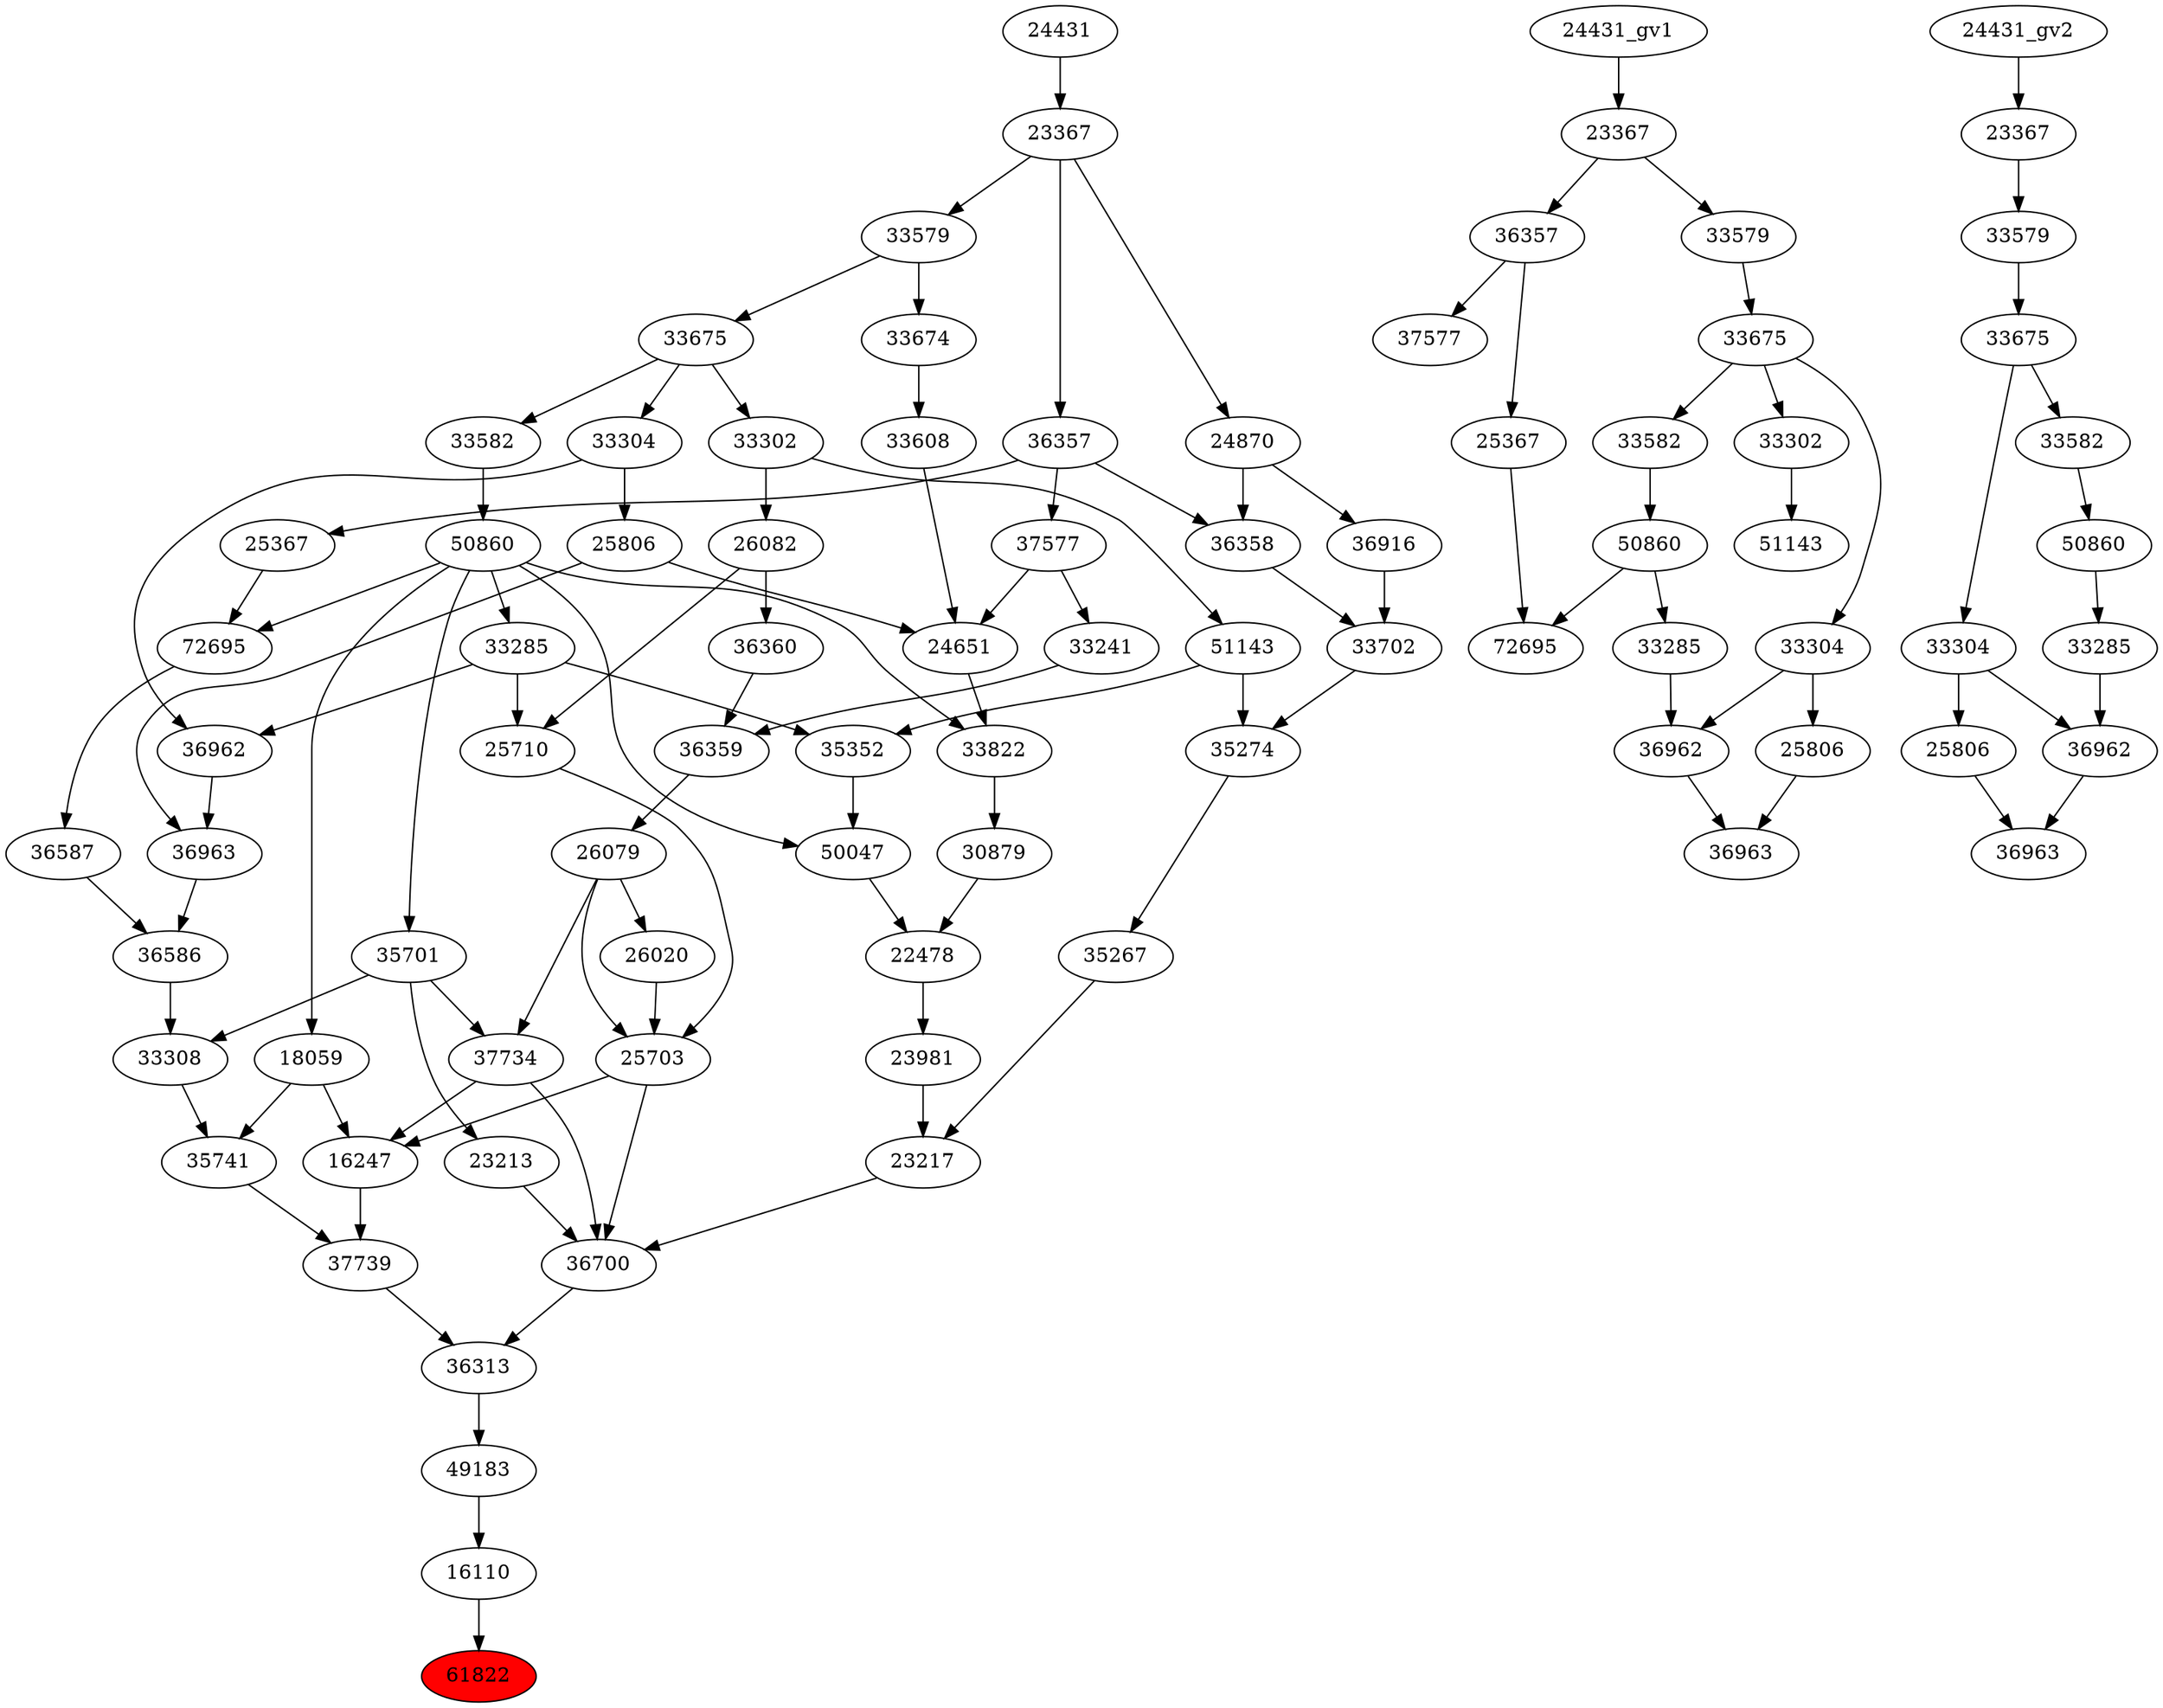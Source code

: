 strict digraph root {
	node [label="\N"];
	{
		node [fillcolor="",
			label="\N",
			style=""
		];
		61822		 [fillcolor=red,
			label=61822,
			style=filled];
		16110		 [label=16110];
		16110 -> 61822;
		49183		 [label=49183];
		49183 -> 16110;
		36313		 [label=36313];
		36313 -> 49183;
		36700		 [label=36700];
		36700 -> 36313;
		37739		 [label=37739];
		37739 -> 36313;
		23217		 [label=23217];
		23217 -> 36700;
		25703		 [label=25703];
		25703 -> 36700;
		16247		 [label=16247];
		25703 -> 16247;
		37734		 [label=37734];
		37734 -> 36700;
		37734 -> 16247;
		23213		 [label=23213];
		23213 -> 36700;
		16247 -> 37739;
		35741		 [label=35741];
		35741 -> 37739;
		35267		 [label=35267];
		35267 -> 23217;
		23981		 [label=23981];
		23981 -> 23217;
		26020		 [label=26020];
		26020 -> 25703;
		26079		 [label=26079];
		26079 -> 25703;
		26079 -> 37734;
		26079 -> 26020;
		25710		 [label=25710];
		25710 -> 25703;
		35701		 [label=35701];
		35701 -> 37734;
		35701 -> 23213;
		33308		 [label=33308];
		35701 -> 33308;
		18059		 [label=18059];
		18059 -> 16247;
		18059 -> 35741;
		33308 -> 35741;
		35274		 [label=35274];
		35274 -> 35267;
		22478		 [label=22478];
		22478 -> 23981;
		36359		 [label=36359];
		36359 -> 26079;
		26082		 [label=26082];
		26082 -> 25710;
		36360		 [label=36360];
		26082 -> 36360;
		33285		 [label=33285];
		33285 -> 25710;
		35352		 [label=35352];
		33285 -> 35352;
		36962		 [label=36962];
		33285 -> 36962;
		50860		 [label=50860];
		50860 -> 35701;
		50860 -> 18059;
		50860 -> 33285;
		50047		 [label=50047];
		50860 -> 50047;
		33822		 [label=33822];
		50860 -> 33822;
		72695		 [label=72695];
		50860 -> 72695;
		36586		 [label=36586];
		36586 -> 33308;
		51143		 [label=51143];
		51143 -> 35274;
		51143 -> 35352;
		33702		 [label=33702];
		33702 -> 35274;
		30879		 [label=30879];
		30879 -> 22478;
		50047 -> 22478;
		33241		 [label=33241];
		33241 -> 36359;
		36360 -> 36359;
		33302		 [label=33302];
		33302 -> 26082;
		33302 -> 51143;
		33582		 [label=33582];
		33582 -> 50860;
		36587		 [label=36587];
		36587 -> 36586;
		36963		 [label=36963];
		36963 -> 36586;
		36916		 [label=36916];
		36916 -> 33702;
		36358		 [label=36358];
		36358 -> 33702;
		33822 -> 30879;
		35352 -> 50047;
		37577		 [label=37577];
		37577 -> 33241;
		24651		 [label=24651];
		37577 -> 24651;
		33675		 [label=33675];
		33675 -> 33302;
		33675 -> 33582;
		33304		 [label=33304];
		33675 -> 33304;
		72695 -> 36587;
		36962 -> 36963;
		25806		 [label=25806];
		25806 -> 36963;
		25806 -> 24651;
		24870		 [label=24870];
		24870 -> 36916;
		24870 -> 36358;
		36357		 [label=36357];
		36357 -> 36358;
		36357 -> 37577;
		25367		 [label=25367];
		36357 -> 25367;
		24651 -> 33822;
		33579		 [label=33579];
		33579 -> 33675;
		33674		 [label=33674];
		33579 -> 33674;
		25367 -> 72695;
		33304 -> 36962;
		33304 -> 25806;
		23367		 [label=23367];
		23367 -> 24870;
		23367 -> 36357;
		23367 -> 33579;
		33608		 [label=33608];
		33608 -> 24651;
		24431		 [label=24431];
		24431 -> 23367;
		33674 -> 33608;
	}
	{
		node [label="\N"];
		"33285_gv1"		 [label=33285];
		"36962_gv1"		 [label=36962];
		"33285_gv1" -> "36962_gv1";
		"50860_gv1"		 [label=50860];
		"50860_gv1" -> "33285_gv1";
		"72695_gv1"		 [label=72695];
		"50860_gv1" -> "72695_gv1";
		"33582_gv1"		 [label=33582];
		"33582_gv1" -> "50860_gv1";
		"51143_gv1"		 [label=51143];
		"33302_gv1"		 [label=33302];
		"33302_gv1" -> "51143_gv1";
		"33675_gv1"		 [label=33675];
		"33675_gv1" -> "33582_gv1";
		"33675_gv1" -> "33302_gv1";
		"33304_gv1"		 [label=33304];
		"33675_gv1" -> "33304_gv1";
		"36963_gv1"		 [label=36963];
		"36962_gv1" -> "36963_gv1";
		"25806_gv1"		 [label=25806];
		"25806_gv1" -> "36963_gv1";
		"37577_gv1"		 [label=37577];
		"36357_gv1"		 [label=36357];
		"36357_gv1" -> "37577_gv1";
		"25367_gv1"		 [label=25367];
		"36357_gv1" -> "25367_gv1";
		"33579_gv1"		 [label=33579];
		"33579_gv1" -> "33675_gv1";
		"25367_gv1" -> "72695_gv1";
		"33304_gv1" -> "36962_gv1";
		"33304_gv1" -> "25806_gv1";
		"23367_gv1"		 [label=23367];
		"23367_gv1" -> "36357_gv1";
		"23367_gv1" -> "33579_gv1";
		"24431_gv1" -> "23367_gv1";
	}
	{
		node [label="\N"];
		"36963_gv2"		 [label=36963];
		"36962_gv2"		 [label=36962];
		"36962_gv2" -> "36963_gv2";
		"25806_gv2"		 [label=25806];
		"25806_gv2" -> "36963_gv2";
		"33285_gv2"		 [label=33285];
		"33285_gv2" -> "36962_gv2";
		"33304_gv2"		 [label=33304];
		"33304_gv2" -> "36962_gv2";
		"33304_gv2" -> "25806_gv2";
		"50860_gv2"		 [label=50860];
		"50860_gv2" -> "33285_gv2";
		"33675_gv2"		 [label=33675];
		"33675_gv2" -> "33304_gv2";
		"33582_gv2"		 [label=33582];
		"33675_gv2" -> "33582_gv2";
		"33582_gv2" -> "50860_gv2";
		"33579_gv2"		 [label=33579];
		"33579_gv2" -> "33675_gv2";
		"23367_gv2"		 [label=23367];
		"23367_gv2" -> "33579_gv2";
		"24431_gv2" -> "23367_gv2";
	}
}
